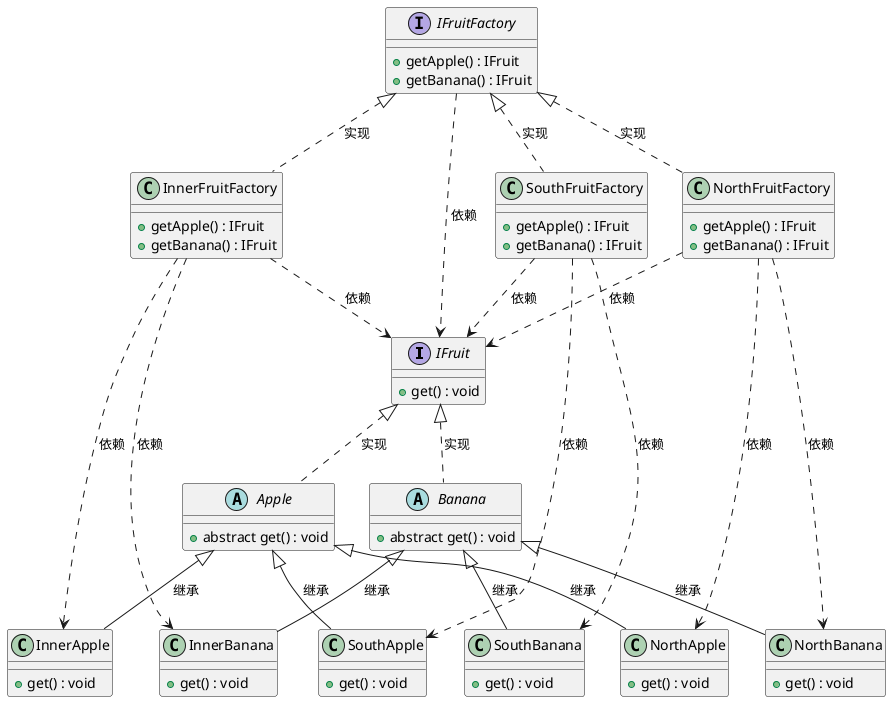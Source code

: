 @startuml

interface IFruit {
    + get() : void
}

interface IFruitFactory {
    + getApple() : IFruit
    + getBanana() : IFruit
}

IFruitFactory ..> IFruit  : 依赖

abstract class Apple {
    + abstract get() : void
}

abstract class Banana {
    + abstract get() : void
}

IFruit <|.. Apple : 实现
IFruit <|.. Banana : 实现

class InnerApple {
    + get() : void
}
class InnerBanana {
    + get() : void
}

class InnerFruitFactory {
    + getApple() : IFruit
    + getBanana() : IFruit
}

Apple <|-- InnerApple : 继承
Banana <|-- InnerBanana : 继承
IFruitFactory <|.. InnerFruitFactory : 实现

InnerFruitFactory ..> IFruit  : 依赖
InnerFruitFactory ..> InnerApple  : 依赖
InnerFruitFactory ..> InnerBanana  : 依赖



class NorthApple {
    + get() : void
}
class NorthBanana {
    + get() : void
}

class NorthFruitFactory {
    + getApple() : IFruit
    + getBanana() : IFruit
}

Apple <|-- NorthApple : 继承
Banana <|-- NorthBanana : 继承
IFruitFactory <|.. NorthFruitFactory : 实现

NorthFruitFactory ..> IFruit  : 依赖
NorthFruitFactory ..> NorthApple  : 依赖
NorthFruitFactory ..> NorthBanana  : 依赖


class SouthApple {
    + get() : void
}
class SouthBanana {
    + get() : void
}

class SouthFruitFactory {
    + getApple() : IFruit
    + getBanana() : IFruit
}

Apple <|-- SouthApple : 继承
Banana <|-- SouthBanana : 继承
IFruitFactory <|.. SouthFruitFactory : 实现

SouthFruitFactory ..> IFruit  : 依赖
SouthFruitFactory ..> SouthApple  : 依赖
SouthFruitFactory ..> SouthBanana  : 依赖



@enduml